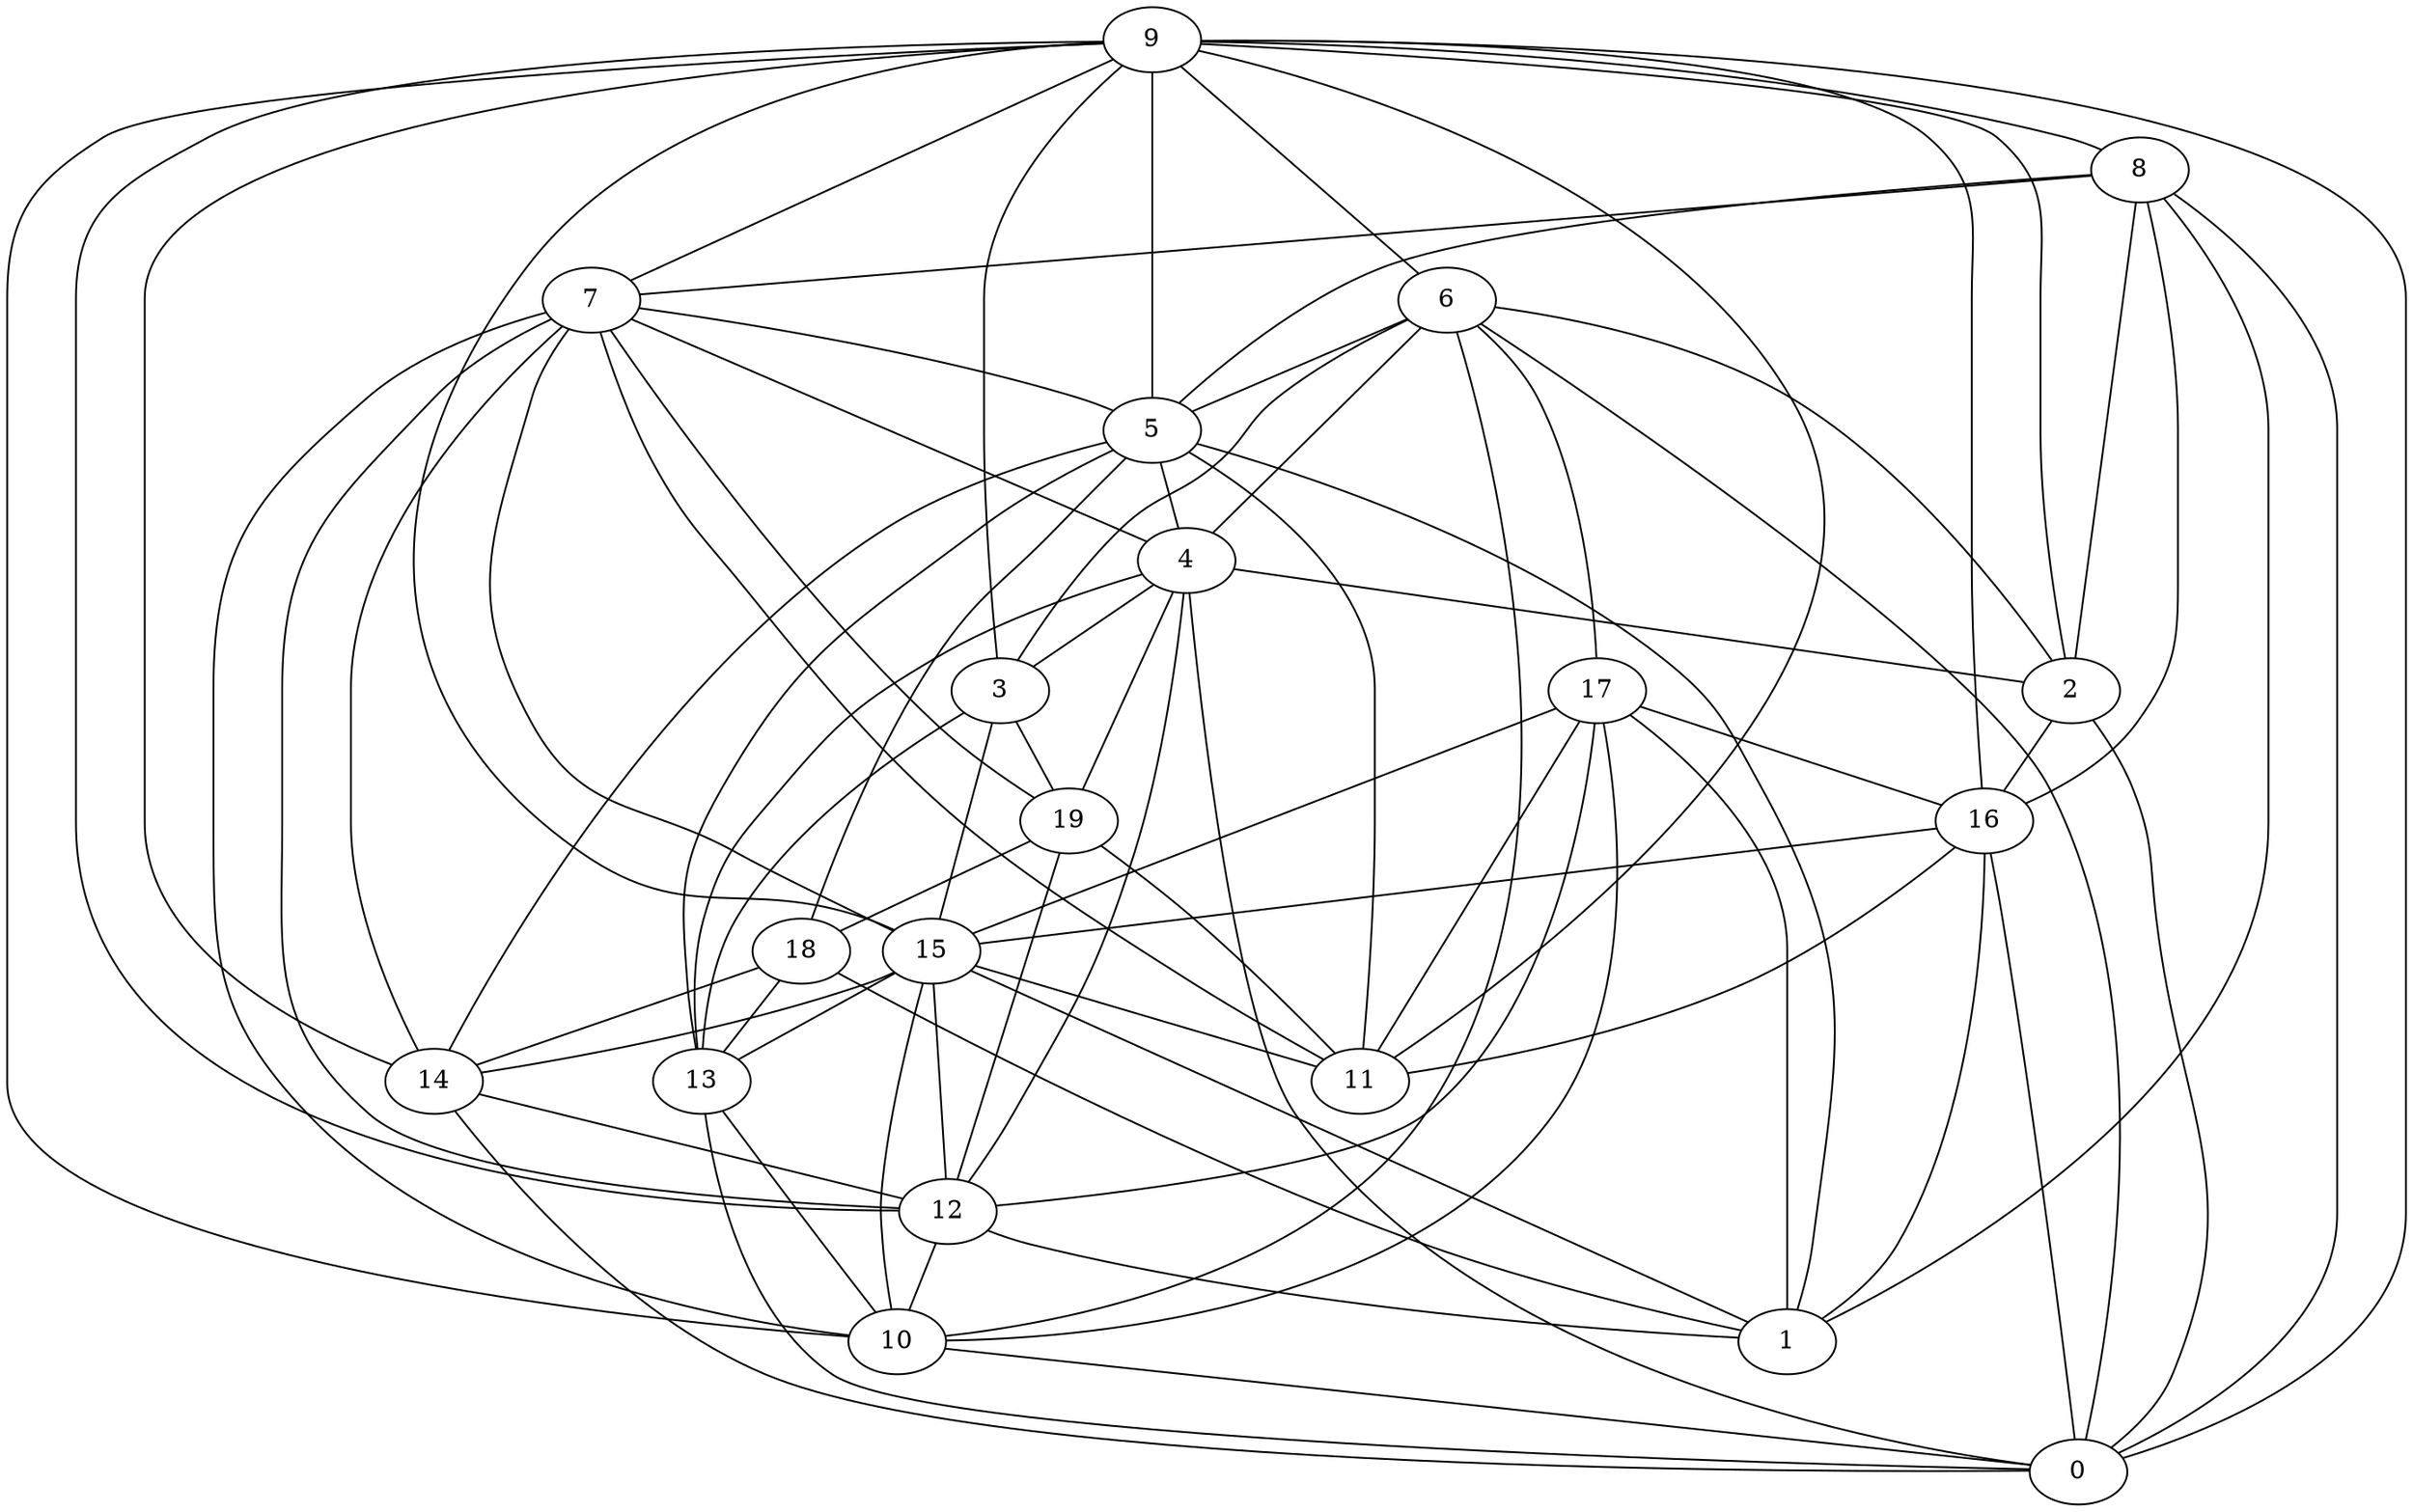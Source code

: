 digraph GG_graph {

subgraph G_graph {
edge [color = black]
"15" -> "1" [dir = none]
"15" -> "13" [dir = none]
"18" -> "14" [dir = none]
"18" -> "1" [dir = none]
"5" -> "13" [dir = none]
"17" -> "12" [dir = none]
"7" -> "4" [dir = none]
"7" -> "19" [dir = none]
"7" -> "5" [dir = none]
"6" -> "10" [dir = none]
"6" -> "0" [dir = none]
"6" -> "4" [dir = none]
"6" -> "17" [dir = none]
"6" -> "3" [dir = none]
"19" -> "12" [dir = none]
"19" -> "18" [dir = none]
"9" -> "2" [dir = none]
"9" -> "6" [dir = none]
"9" -> "12" [dir = none]
"9" -> "16" [dir = none]
"9" -> "8" [dir = none]
"9" -> "11" [dir = none]
"9" -> "15" [dir = none]
"9" -> "0" [dir = none]
"9" -> "7" [dir = none]
"9" -> "5" [dir = none]
"9" -> "3" [dir = none]
"3" -> "19" [dir = none]
"3" -> "15" [dir = none]
"16" -> "11" [dir = none]
"16" -> "15" [dir = none]
"8" -> "0" [dir = none]
"8" -> "2" [dir = none]
"8" -> "16" [dir = none]
"14" -> "12" [dir = none]
"12" -> "1" [dir = none]
"12" -> "10" [dir = none]
"4" -> "12" [dir = none]
"10" -> "0" [dir = none]
"7" -> "11" [dir = none]
"15" -> "14" [dir = none]
"3" -> "13" [dir = none]
"5" -> "4" [dir = none]
"14" -> "0" [dir = none]
"17" -> "1" [dir = none]
"18" -> "13" [dir = none]
"6" -> "2" [dir = none]
"6" -> "5" [dir = none]
"5" -> "18" [dir = none]
"4" -> "19" [dir = none]
"9" -> "14" [dir = none]
"16" -> "0" [dir = none]
"17" -> "11" [dir = none]
"8" -> "7" [dir = none]
"7" -> "10" [dir = none]
"2" -> "16" [dir = none]
"4" -> "2" [dir = none]
"8" -> "5" [dir = none]
"2" -> "0" [dir = none]
"5" -> "11" [dir = none]
"16" -> "1" [dir = none]
"13" -> "0" [dir = none]
"5" -> "14" [dir = none]
"4" -> "0" [dir = none]
"8" -> "1" [dir = none]
"17" -> "15" [dir = none]
"4" -> "13" [dir = none]
"9" -> "10" [dir = none]
"7" -> "15" [dir = none]
"7" -> "14" [dir = none]
"15" -> "12" [dir = none]
"15" -> "10" [dir = none]
"15" -> "11" [dir = none]
"13" -> "10" [dir = none]
"5" -> "1" [dir = none]
"19" -> "11" [dir = none]
"17" -> "10" [dir = none]
"7" -> "12" [dir = none]
"17" -> "16" [dir = none]
"4" -> "3" [dir = none]
}

}
